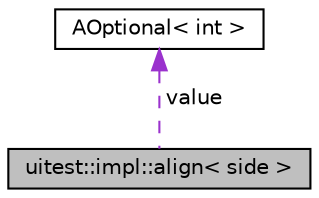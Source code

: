 digraph "uitest::impl::align&lt; side &gt;"
{
 // LATEX_PDF_SIZE
  edge [fontname="Helvetica",fontsize="10",labelfontname="Helvetica",labelfontsize="10"];
  node [fontname="Helvetica",fontsize="10",shape=record];
  Node1 [label="uitest::impl::align\< side \>",height=0.2,width=0.4,color="black", fillcolor="grey75", style="filled", fontcolor="black",tooltip=" "];
  Node2 -> Node1 [dir="back",color="darkorchid3",fontsize="10",style="dashed",label=" value" ,fontname="Helvetica"];
  Node2 [label="AOptional\< int \>",height=0.2,width=0.4,color="black", fillcolor="white", style="filled",URL="$classAOptional.html",tooltip=" "];
}
